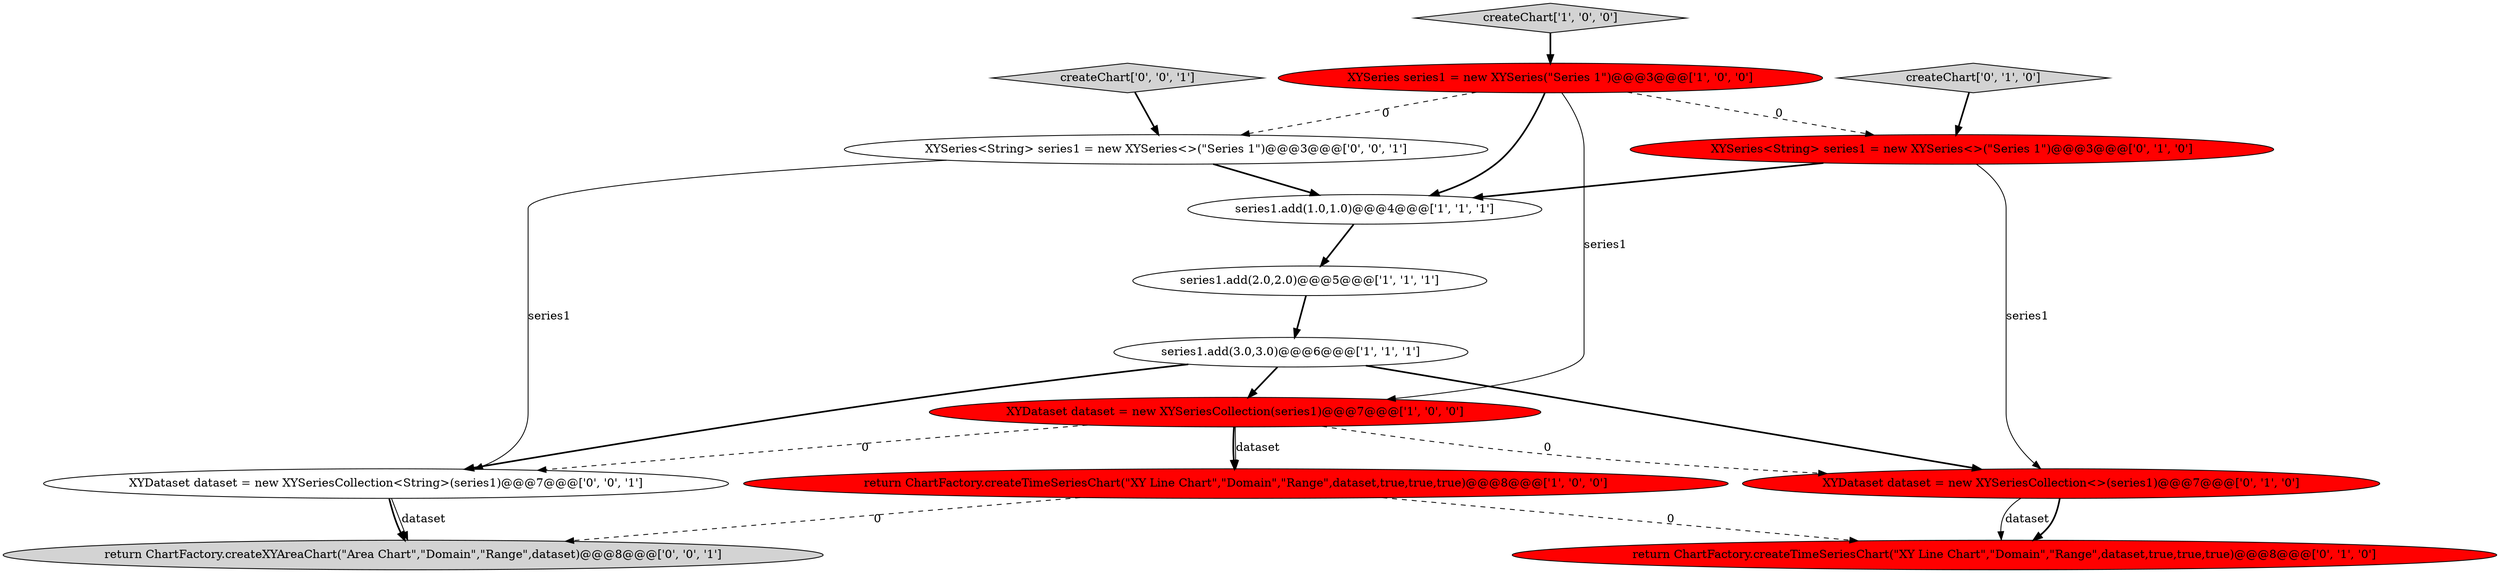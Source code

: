 digraph {
4 [style = filled, label = "series1.add(3.0,3.0)@@@6@@@['1', '1', '1']", fillcolor = white, shape = ellipse image = "AAA0AAABBB1BBB"];
5 [style = filled, label = "series1.add(1.0,1.0)@@@4@@@['1', '1', '1']", fillcolor = white, shape = ellipse image = "AAA0AAABBB1BBB"];
7 [style = filled, label = "XYSeries<String> series1 = new XYSeries<>(\"Series 1\")@@@3@@@['0', '1', '0']", fillcolor = red, shape = ellipse image = "AAA1AAABBB2BBB"];
3 [style = filled, label = "series1.add(2.0,2.0)@@@5@@@['1', '1', '1']", fillcolor = white, shape = ellipse image = "AAA0AAABBB1BBB"];
12 [style = filled, label = "createChart['0', '0', '1']", fillcolor = lightgray, shape = diamond image = "AAA0AAABBB3BBB"];
6 [style = filled, label = "return ChartFactory.createTimeSeriesChart(\"XY Line Chart\",\"Domain\",\"Range\",dataset,true,true,true)@@@8@@@['1', '0', '0']", fillcolor = red, shape = ellipse image = "AAA1AAABBB1BBB"];
8 [style = filled, label = "XYDataset dataset = new XYSeriesCollection<>(series1)@@@7@@@['0', '1', '0']", fillcolor = red, shape = ellipse image = "AAA1AAABBB2BBB"];
10 [style = filled, label = "createChart['0', '1', '0']", fillcolor = lightgray, shape = diamond image = "AAA0AAABBB2BBB"];
13 [style = filled, label = "XYDataset dataset = new XYSeriesCollection<String>(series1)@@@7@@@['0', '0', '1']", fillcolor = white, shape = ellipse image = "AAA0AAABBB3BBB"];
1 [style = filled, label = "XYDataset dataset = new XYSeriesCollection(series1)@@@7@@@['1', '0', '0']", fillcolor = red, shape = ellipse image = "AAA1AAABBB1BBB"];
2 [style = filled, label = "XYSeries series1 = new XYSeries(\"Series 1\")@@@3@@@['1', '0', '0']", fillcolor = red, shape = ellipse image = "AAA1AAABBB1BBB"];
0 [style = filled, label = "createChart['1', '0', '0']", fillcolor = lightgray, shape = diamond image = "AAA0AAABBB1BBB"];
11 [style = filled, label = "return ChartFactory.createXYAreaChart(\"Area Chart\",\"Domain\",\"Range\",dataset)@@@8@@@['0', '0', '1']", fillcolor = lightgray, shape = ellipse image = "AAA0AAABBB3BBB"];
9 [style = filled, label = "return ChartFactory.createTimeSeriesChart(\"XY Line Chart\",\"Domain\",\"Range\",dataset,true,true,true)@@@8@@@['0', '1', '0']", fillcolor = red, shape = ellipse image = "AAA1AAABBB2BBB"];
14 [style = filled, label = "XYSeries<String> series1 = new XYSeries<>(\"Series 1\")@@@3@@@['0', '0', '1']", fillcolor = white, shape = ellipse image = "AAA0AAABBB3BBB"];
5->3 [style = bold, label=""];
4->13 [style = bold, label=""];
0->2 [style = bold, label=""];
6->9 [style = dashed, label="0"];
6->11 [style = dashed, label="0"];
8->9 [style = solid, label="dataset"];
14->13 [style = solid, label="series1"];
1->6 [style = solid, label="dataset"];
2->7 [style = dashed, label="0"];
3->4 [style = bold, label=""];
10->7 [style = bold, label=""];
13->11 [style = bold, label=""];
1->13 [style = dashed, label="0"];
7->5 [style = bold, label=""];
1->6 [style = bold, label=""];
2->14 [style = dashed, label="0"];
12->14 [style = bold, label=""];
8->9 [style = bold, label=""];
4->8 [style = bold, label=""];
2->1 [style = solid, label="series1"];
1->8 [style = dashed, label="0"];
4->1 [style = bold, label=""];
7->8 [style = solid, label="series1"];
13->11 [style = solid, label="dataset"];
2->5 [style = bold, label=""];
14->5 [style = bold, label=""];
}
